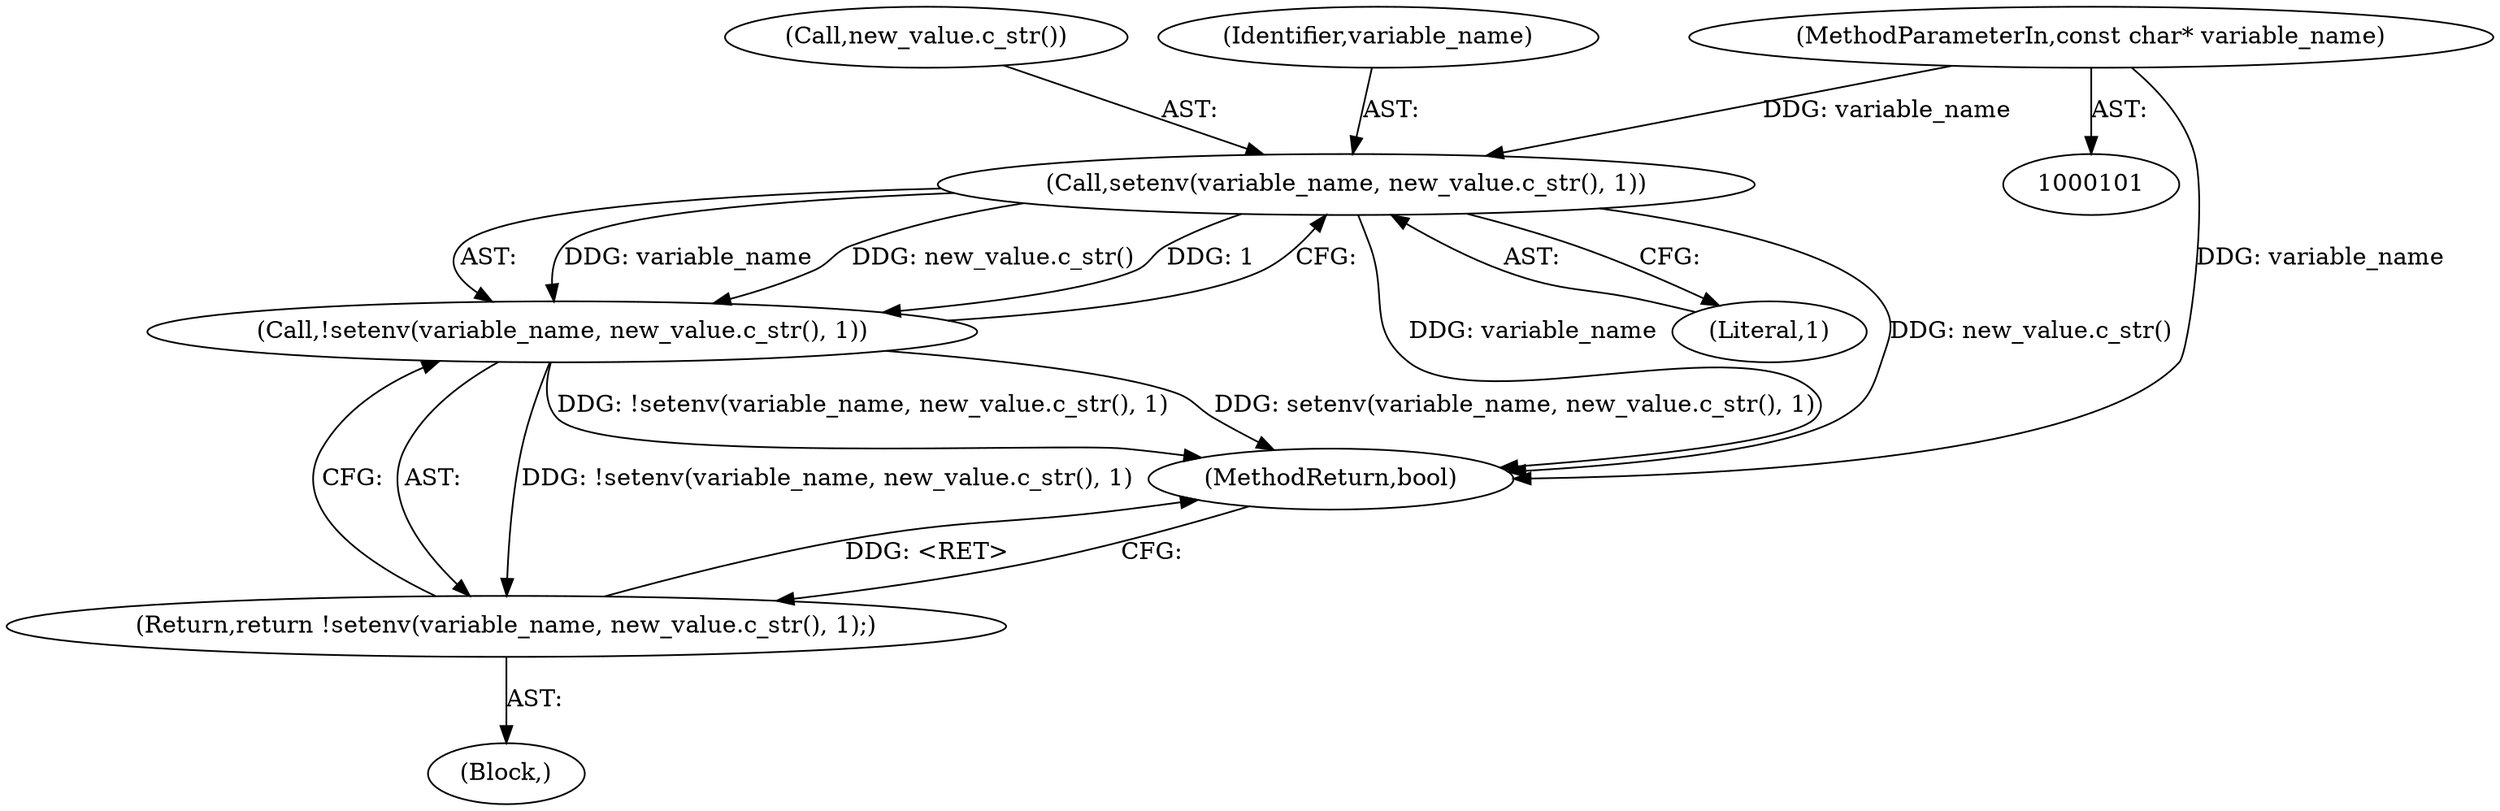 digraph "0_Chrome_c10688623b331e0c72c502b718cff5016de61f85@API" {
"1000107" [label="(Call,setenv(variable_name, new_value.c_str(), 1))"];
"1000102" [label="(MethodParameterIn,const char* variable_name)"];
"1000106" [label="(Call,!setenv(variable_name, new_value.c_str(), 1))"];
"1000105" [label="(Return,return !setenv(variable_name, new_value.c_str(), 1);)"];
"1000110" [label="(Literal,1)"];
"1000109" [label="(Call,new_value.c_str())"];
"1000102" [label="(MethodParameterIn,const char* variable_name)"];
"1000108" [label="(Identifier,variable_name)"];
"1000104" [label="(Block,)"];
"1000111" [label="(MethodReturn,bool)"];
"1000106" [label="(Call,!setenv(variable_name, new_value.c_str(), 1))"];
"1000105" [label="(Return,return !setenv(variable_name, new_value.c_str(), 1);)"];
"1000107" [label="(Call,setenv(variable_name, new_value.c_str(), 1))"];
"1000107" -> "1000106"  [label="AST: "];
"1000107" -> "1000110"  [label="CFG: "];
"1000108" -> "1000107"  [label="AST: "];
"1000109" -> "1000107"  [label="AST: "];
"1000110" -> "1000107"  [label="AST: "];
"1000106" -> "1000107"  [label="CFG: "];
"1000107" -> "1000111"  [label="DDG: variable_name"];
"1000107" -> "1000111"  [label="DDG: new_value.c_str()"];
"1000107" -> "1000106"  [label="DDG: variable_name"];
"1000107" -> "1000106"  [label="DDG: new_value.c_str()"];
"1000107" -> "1000106"  [label="DDG: 1"];
"1000102" -> "1000107"  [label="DDG: variable_name"];
"1000102" -> "1000101"  [label="AST: "];
"1000102" -> "1000111"  [label="DDG: variable_name"];
"1000106" -> "1000105"  [label="AST: "];
"1000105" -> "1000106"  [label="CFG: "];
"1000106" -> "1000111"  [label="DDG: setenv(variable_name, new_value.c_str(), 1)"];
"1000106" -> "1000111"  [label="DDG: !setenv(variable_name, new_value.c_str(), 1)"];
"1000106" -> "1000105"  [label="DDG: !setenv(variable_name, new_value.c_str(), 1)"];
"1000105" -> "1000104"  [label="AST: "];
"1000111" -> "1000105"  [label="CFG: "];
"1000105" -> "1000111"  [label="DDG: <RET>"];
}
